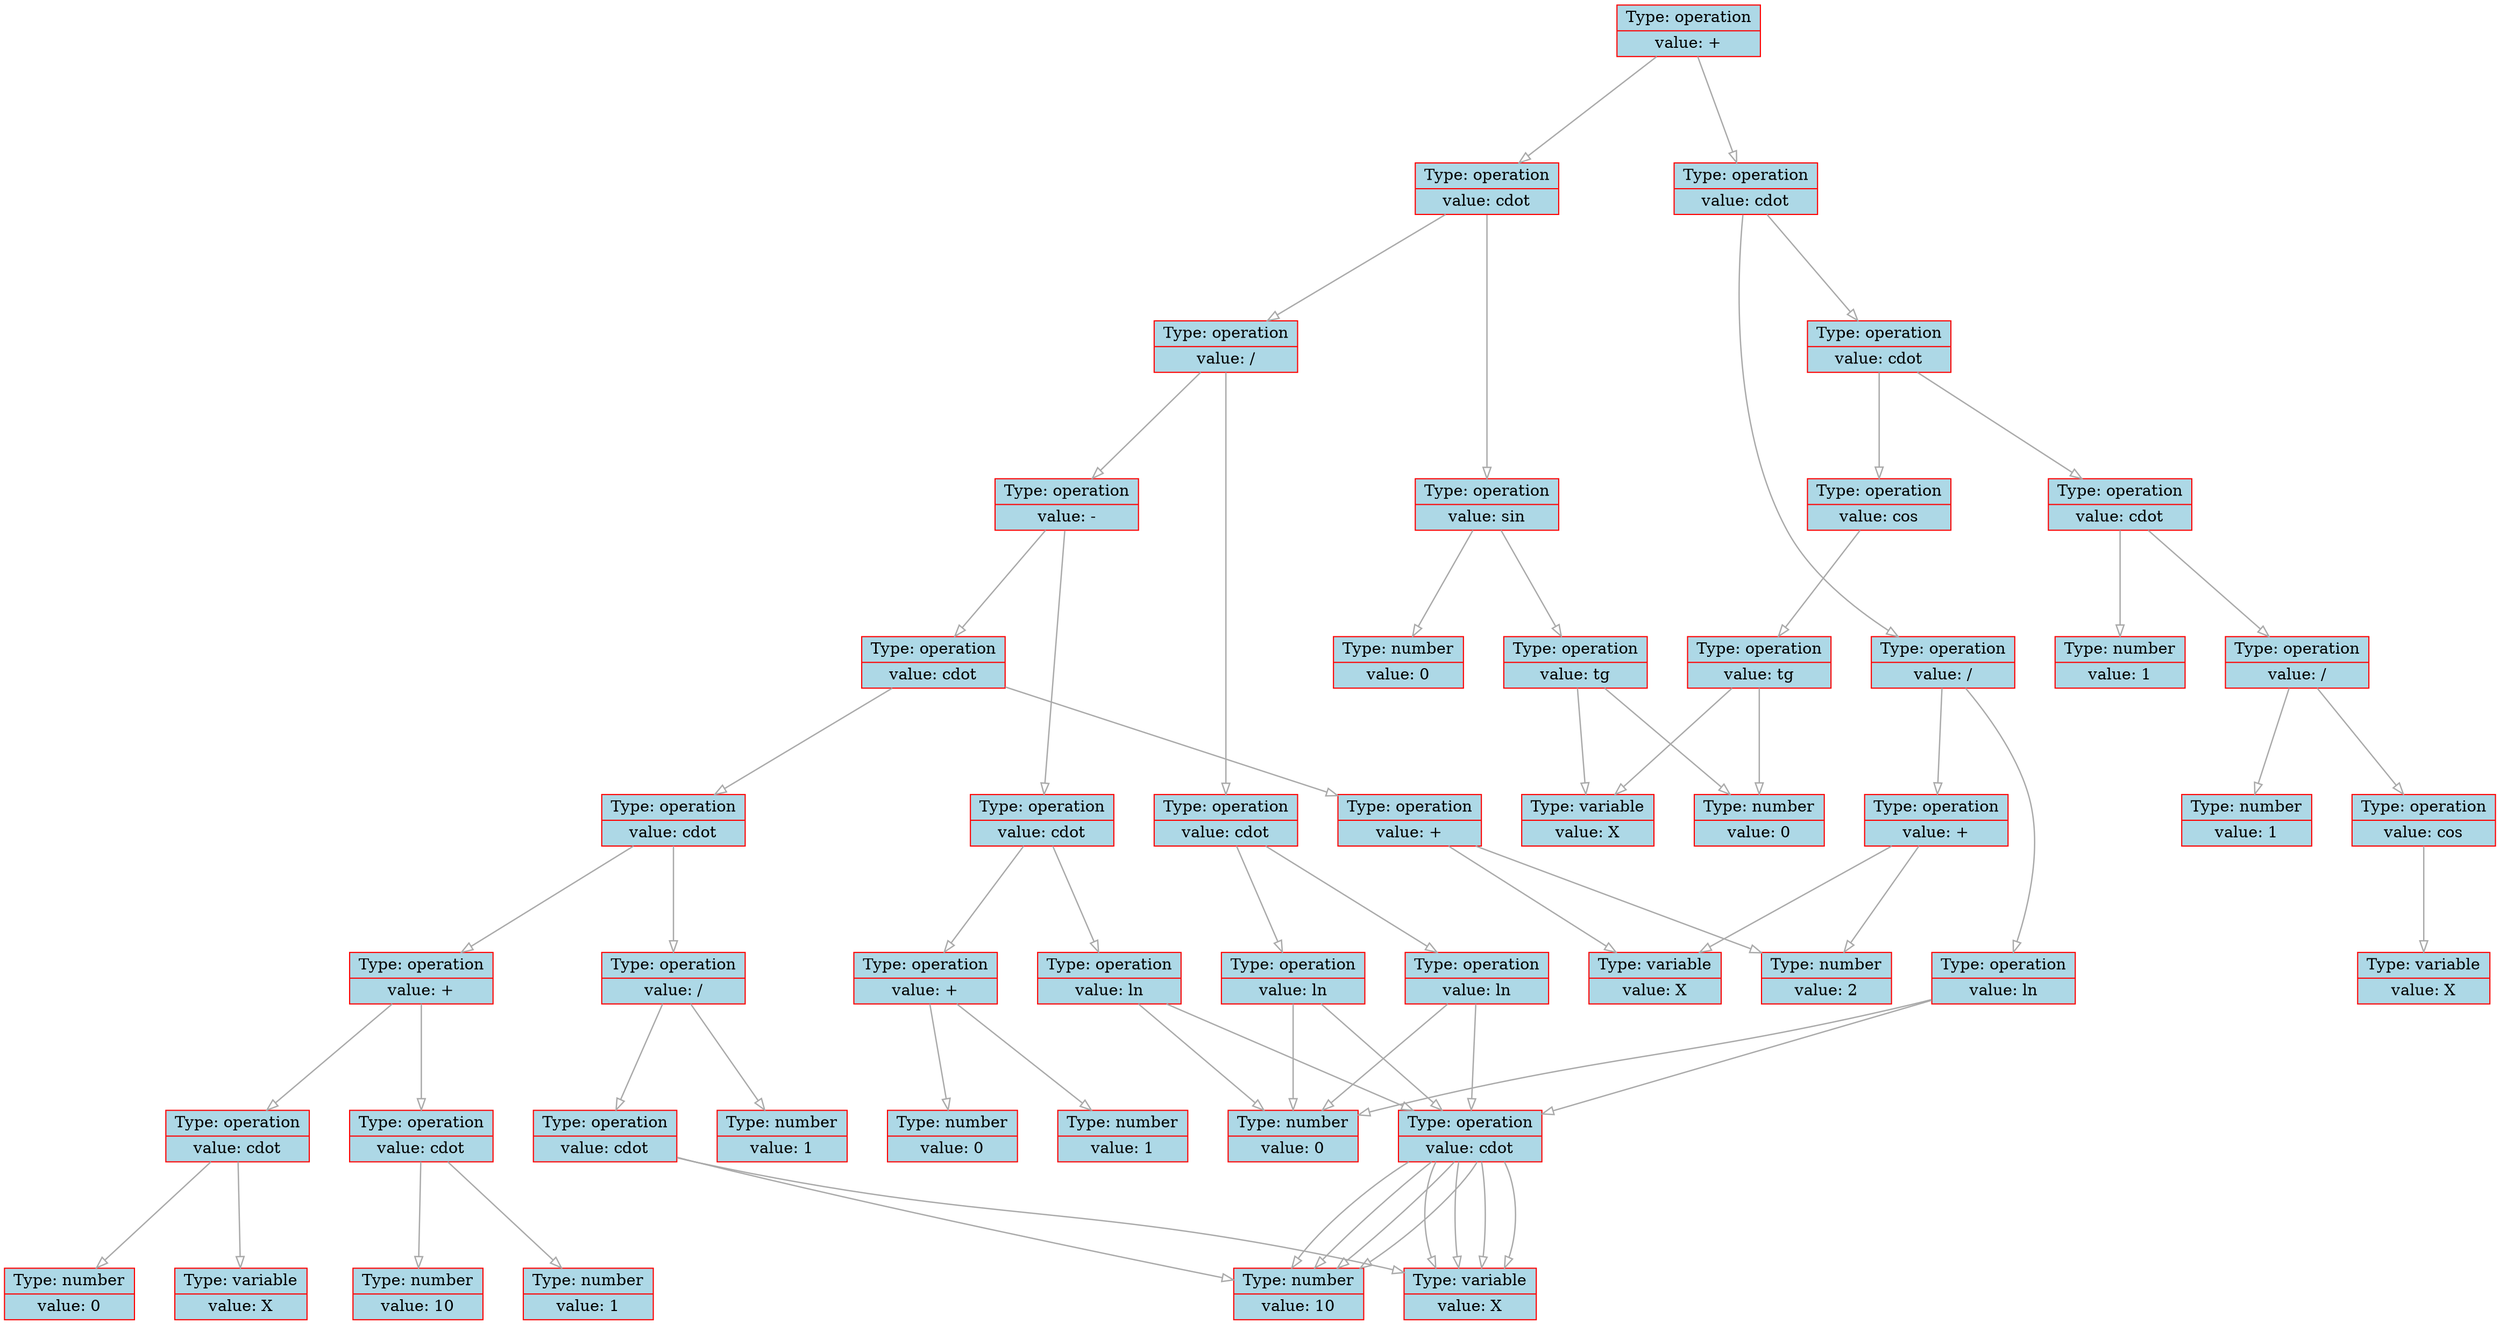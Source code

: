 
    digraph g {
        dpi      = 200;
        fontname = "Comic Sans MS";
        fontsize = 20;
        rankdir   =  TB;
        edge [color = darkgrey, arrowhead = onormal, arrowsize = 1, penwidth = 1.2]
        graph[fillcolor = lightgreen, ranksep = 1.3, nodesep = 0.5,
        style = "rounded, filled",color = green, penwidth = 2]

    Node0000028c48ca6590[shape=record, width=0.2, style="filled", color="red", fillcolor="lightblue",label=" {Type: operation | value: +}"] 
 
Node0000028c48ca66b0[shape=record, width=0.2, style="filled", color="red", fillcolor="lightblue",label=" {Type: operation | value: \cdot}"] 
 
Node0000028c48ca62c0[shape=record, width=0.2, style="filled", color="red", fillcolor="lightblue",label=" {Type: operation | value: /}"] 
 
Node0000028c48ca63e0[shape=record, width=0.2, style="filled", color="red", fillcolor="lightblue",label=" {Type: operation | value: -}"] 
 
Node0000028c48ca6440[shape=record, width=0.2, style="filled", color="red", fillcolor="lightblue",label=" {Type: operation | value: \cdot}"] 
 
Node0000028c48ca6770[shape=record, width=0.2, style="filled", color="red", fillcolor="lightblue",label=" {Type: operation | value: +}"] 
 
Node0000028c48ca64a0[shape=record, width=0.2, style="filled", color="red", fillcolor="lightblue",label=" {Type: number | value: 0}"] 
 
Node0000028c48ca69e0[shape=record, width=0.2, style="filled", color="red", fillcolor="lightblue",label=" {Type: number | value: 1}"] 
 
Node0000028c48ca6980[shape=record, width=0.2, style="filled", color="red", fillcolor="lightblue",label=" {Type: operation | value: ln}"] 
 
Node0000028c48ca17e0[shape=record, width=0.2, style="filled", color="red", fillcolor="lightblue",label=" {Type: number | value: 0}"] 
 
Node0000028c48ca18f0[shape=record, width=0.2, style="filled", color="red", fillcolor="lightblue",label=" {Type: operation | value: \cdot}"] 
 
Node0000028c48ca1920[shape=record, width=0.2, style="filled", color="red", fillcolor="lightblue",label=" {Type: number | value: 10}"] 
 
Node0000028c48ca1a30[shape=record, width=0.2, style="filled", color="red", fillcolor="lightblue",label=" {Type: variable | value: X}"] 
 
Node0000028c48ca6470[shape=record, width=0.2, style="filled", color="red", fillcolor="lightblue",label=" {Type: operation | value: \cdot}"] 
 
Node0000028c48ca6560[shape=record, width=0.2, style="filled", color="red", fillcolor="lightblue",label=" {Type: operation | value: +}"] 
 
Node0000028c48ca1590[shape=record, width=0.2, style="filled", color="red", fillcolor="lightblue",label=" {Type: number | value: 2}"] 
 
Node0000028c48ca16a0[shape=record, width=0.2, style="filled", color="red", fillcolor="lightblue",label=" {Type: variable | value: X}"] 
 
Node0000028c48ca66e0[shape=record, width=0.2, style="filled", color="red", fillcolor="lightblue",label=" {Type: operation | value: \cdot}"] 
 
Node0000028c48ca6860[shape=record, width=0.2, style="filled", color="red", fillcolor="lightblue",label=" {Type: operation | value: /}"] 
 
Node0000028c48ca6530[shape=record, width=0.2, style="filled", color="red", fillcolor="lightblue",label=" {Type: number | value: 1}"] 
 
Node0000028c48ca6800[shape=record, width=0.2, style="filled", color="red", fillcolor="lightblue",label=" {Type: operation | value: \cdot}"] 
 
Node0000028c48ca1920[shape=record, width=0.2, style="filled", color="red", fillcolor="lightblue",label=" {Type: number | value: 10}"] 
 
Node0000028c48ca1a30[shape=record, width=0.2, style="filled", color="red", fillcolor="lightblue",label=" {Type: variable | value: X}"] 
 
Node0000028c48ca6890[shape=record, width=0.2, style="filled", color="red", fillcolor="lightblue",label=" {Type: operation | value: +}"] 
 
Node0000028c48ca6680[shape=record, width=0.2, style="filled", color="red", fillcolor="lightblue",label=" {Type: operation | value: \cdot}"] 
 
Node0000028c48ca6620[shape=record, width=0.2, style="filled", color="red", fillcolor="lightblue",label=" {Type: number | value: 0}"] 
 
Node0000028c48ca6380[shape=record, width=0.2, style="filled", color="red", fillcolor="lightblue",label=" {Type: variable | value: X}"] 
 
Node0000028c48ca6740[shape=record, width=0.2, style="filled", color="red", fillcolor="lightblue",label=" {Type: operation | value: \cdot}"] 
 
Node0000028c48ca73f0[shape=record, width=0.2, style="filled", color="red", fillcolor="lightblue",label=" {Type: number | value: 10}"] 
 
Node0000028c48ca73c0[shape=record, width=0.2, style="filled", color="red", fillcolor="lightblue",label=" {Type: number | value: 1}"] 
 
Node0000028c48ca7330[shape=record, width=0.2, style="filled", color="red", fillcolor="lightblue",label=" {Type: operation | value: \cdot}"] 
 
Node0000028c48ca7300[shape=record, width=0.2, style="filled", color="red", fillcolor="lightblue",label=" {Type: operation | value: ln}"] 
 
Node0000028c48ca17e0[shape=record, width=0.2, style="filled", color="red", fillcolor="lightblue",label=" {Type: number | value: 0}"] 
 
Node0000028c48ca18f0[shape=record, width=0.2, style="filled", color="red", fillcolor="lightblue",label=" {Type: operation | value: \cdot}"] 
 
Node0000028c48ca1920[shape=record, width=0.2, style="filled", color="red", fillcolor="lightblue",label=" {Type: number | value: 10}"] 
 
Node0000028c48ca1a30[shape=record, width=0.2, style="filled", color="red", fillcolor="lightblue",label=" {Type: variable | value: X}"] 
 
Node0000028c48ca75d0[shape=record, width=0.2, style="filled", color="red", fillcolor="lightblue",label=" {Type: operation | value: ln}"] 
 
Node0000028c48ca17e0[shape=record, width=0.2, style="filled", color="red", fillcolor="lightblue",label=" {Type: number | value: 0}"] 
 
Node0000028c48ca18f0[shape=record, width=0.2, style="filled", color="red", fillcolor="lightblue",label=" {Type: operation | value: \cdot}"] 
 
Node0000028c48ca1920[shape=record, width=0.2, style="filled", color="red", fillcolor="lightblue",label=" {Type: number | value: 10}"] 
 
Node0000028c48ca1a30[shape=record, width=0.2, style="filled", color="red", fillcolor="lightblue",label=" {Type: variable | value: X}"] 
 
Node0000028c48ca74b0[shape=record, width=0.2, style="filled", color="red", fillcolor="lightblue",label=" {Type: operation | value: sin}"] 
 
Node0000028c48ca1b70[shape=record, width=0.2, style="filled", color="red", fillcolor="lightblue",label=" {Type: number | value: 0}"] 
 
Node0000028c48ca1c80[shape=record, width=0.2, style="filled", color="red", fillcolor="lightblue",label=" {Type: operation | value: tg}"] 
 
Node0000028c48ca72a0[shape=record, width=0.2, style="filled", color="red", fillcolor="lightblue",label=" {Type: number | value: 0}"] 
 
Node0000028c48ca7510[shape=record, width=0.2, style="filled", color="red", fillcolor="lightblue",label=" {Type: variable | value: X}"] 
 
Node0000028c48ca75a0[shape=record, width=0.2, style="filled", color="red", fillcolor="lightblue",label=" {Type: operation | value: \cdot}"] 
 
Node0000028c48ca7450[shape=record, width=0.2, style="filled", color="red", fillcolor="lightblue",label=" {Type: operation | value: /}"] 
 
Node0000028c48ca1560[shape=record, width=0.2, style="filled", color="red", fillcolor="lightblue",label=" {Type: operation | value: +}"] 
 
Node0000028c48ca1590[shape=record, width=0.2, style="filled", color="red", fillcolor="lightblue",label=" {Type: number | value: 2}"] 
 
Node0000028c48ca16a0[shape=record, width=0.2, style="filled", color="red", fillcolor="lightblue",label=" {Type: variable | value: X}"] 
 
Node0000028c48ca17b0[shape=record, width=0.2, style="filled", color="red", fillcolor="lightblue",label=" {Type: operation | value: ln}"] 
 
Node0000028c48ca17e0[shape=record, width=0.2, style="filled", color="red", fillcolor="lightblue",label=" {Type: number | value: 0}"] 
 
Node0000028c48ca18f0[shape=record, width=0.2, style="filled", color="red", fillcolor="lightblue",label=" {Type: operation | value: \cdot}"] 
 
Node0000028c48ca1920[shape=record, width=0.2, style="filled", color="red", fillcolor="lightblue",label=" {Type: number | value: 10}"] 
 
Node0000028c48ca1a30[shape=record, width=0.2, style="filled", color="red", fillcolor="lightblue",label=" {Type: variable | value: X}"] 
 
Node0000028c48ca7360[shape=record, width=0.2, style="filled", color="red", fillcolor="lightblue",label=" {Type: operation | value: \cdot}"] 
 
Node0000028c48ca7570[shape=record, width=0.2, style="filled", color="red", fillcolor="lightblue",label=" {Type: operation | value: cos}"] 
 
Node0000028c48ca7420[shape=record, width=0.2, style="filled", color="red", fillcolor="lightblue",label=" {Type: operation | value: tg}"] 
 
Node0000028c48ca72a0[shape=record, width=0.2, style="filled", color="red", fillcolor="lightblue",label=" {Type: number | value: 0}"] 
 
Node0000028c48ca7510[shape=record, width=0.2, style="filled", color="red", fillcolor="lightblue",label=" {Type: variable | value: X}"] 
 
Node0000028c48ca72d0[shape=record, width=0.2, style="filled", color="red", fillcolor="lightblue",label=" {Type: operation | value: \cdot}"] 
 
Node0000028c48ca7390[shape=record, width=0.2, style="filled", color="red", fillcolor="lightblue",label=" {Type: operation | value: /}"] 
 
Node0000028c48ca7270[shape=record, width=0.2, style="filled", color="red", fillcolor="lightblue",label=" {Type: number | value: 1}"] 
 
Node0000028c48ca7540[shape=record, width=0.2, style="filled", color="red", fillcolor="lightblue",label=" {Type: operation | value: cos}"] 
 
Node0000028c48ca74e0[shape=record, width=0.2, style="filled", color="red", fillcolor="lightblue",label=" {Type: variable | value: X}"] 
 
Node0000028c48ca7480[shape=record, width=0.2, style="filled", color="red", fillcolor="lightblue",label=" {Type: number | value: 1}"] 
 
Node0000028c48ca6590->Node0000028c48ca66b0
Node0000028c48ca66b0->Node0000028c48ca62c0
Node0000028c48ca62c0->Node0000028c48ca63e0
Node0000028c48ca63e0->Node0000028c48ca6440
Node0000028c48ca6440->Node0000028c48ca6770
Node0000028c48ca6770->Node0000028c48ca64a0
Node0000028c48ca6770->Node0000028c48ca69e0
Node0000028c48ca6440->Node0000028c48ca6980
Node0000028c48ca6980->Node0000028c48ca17e0
Node0000028c48ca6980->Node0000028c48ca18f0
Node0000028c48ca18f0->Node0000028c48ca1920
Node0000028c48ca18f0->Node0000028c48ca1a30
Node0000028c48ca63e0->Node0000028c48ca6470
Node0000028c48ca6470->Node0000028c48ca6560
Node0000028c48ca6560->Node0000028c48ca1590
Node0000028c48ca6560->Node0000028c48ca16a0
Node0000028c48ca6470->Node0000028c48ca66e0
Node0000028c48ca66e0->Node0000028c48ca6860
Node0000028c48ca6860->Node0000028c48ca6530
Node0000028c48ca6860->Node0000028c48ca6800
Node0000028c48ca6800->Node0000028c48ca1920
Node0000028c48ca6800->Node0000028c48ca1a30
Node0000028c48ca66e0->Node0000028c48ca6890
Node0000028c48ca6890->Node0000028c48ca6680
Node0000028c48ca6680->Node0000028c48ca6620
Node0000028c48ca6680->Node0000028c48ca6380
Node0000028c48ca6890->Node0000028c48ca6740
Node0000028c48ca6740->Node0000028c48ca73f0
Node0000028c48ca6740->Node0000028c48ca73c0
Node0000028c48ca62c0->Node0000028c48ca7330
Node0000028c48ca7330->Node0000028c48ca7300
Node0000028c48ca7300->Node0000028c48ca17e0
Node0000028c48ca7300->Node0000028c48ca18f0
Node0000028c48ca18f0->Node0000028c48ca1920
Node0000028c48ca18f0->Node0000028c48ca1a30
Node0000028c48ca7330->Node0000028c48ca75d0
Node0000028c48ca75d0->Node0000028c48ca17e0
Node0000028c48ca75d0->Node0000028c48ca18f0
Node0000028c48ca18f0->Node0000028c48ca1920
Node0000028c48ca18f0->Node0000028c48ca1a30
Node0000028c48ca66b0->Node0000028c48ca74b0
Node0000028c48ca74b0->Node0000028c48ca1b70
Node0000028c48ca74b0->Node0000028c48ca1c80
Node0000028c48ca1c80->Node0000028c48ca72a0
Node0000028c48ca1c80->Node0000028c48ca7510
Node0000028c48ca6590->Node0000028c48ca75a0
Node0000028c48ca75a0->Node0000028c48ca7450
Node0000028c48ca7450->Node0000028c48ca1560
Node0000028c48ca1560->Node0000028c48ca1590
Node0000028c48ca1560->Node0000028c48ca16a0
Node0000028c48ca7450->Node0000028c48ca17b0
Node0000028c48ca17b0->Node0000028c48ca17e0
Node0000028c48ca17b0->Node0000028c48ca18f0
Node0000028c48ca18f0->Node0000028c48ca1920
Node0000028c48ca18f0->Node0000028c48ca1a30
Node0000028c48ca75a0->Node0000028c48ca7360
Node0000028c48ca7360->Node0000028c48ca7570
Node0000028c48ca7570->Node0000028c48ca7420
Node0000028c48ca7420->Node0000028c48ca72a0
Node0000028c48ca7420->Node0000028c48ca7510
Node0000028c48ca7360->Node0000028c48ca72d0
Node0000028c48ca72d0->Node0000028c48ca7390
Node0000028c48ca7390->Node0000028c48ca7270
Node0000028c48ca7390->Node0000028c48ca7540
Node0000028c48ca7540->Node0000028c48ca74e0
Node0000028c48ca72d0->Node0000028c48ca7480
}
